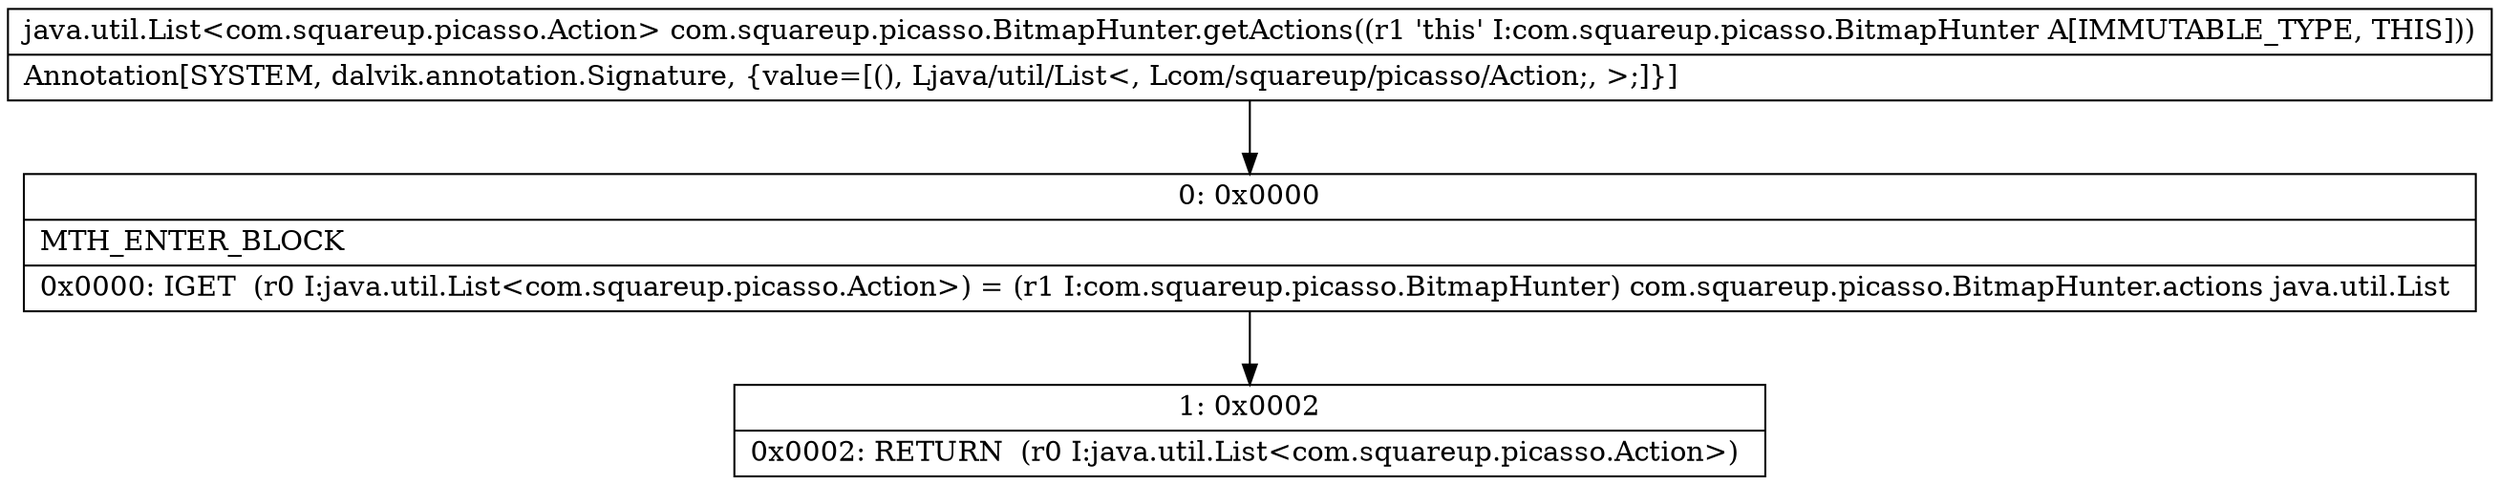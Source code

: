 digraph "CFG forcom.squareup.picasso.BitmapHunter.getActions()Ljava\/util\/List;" {
Node_0 [shape=record,label="{0\:\ 0x0000|MTH_ENTER_BLOCK\l|0x0000: IGET  (r0 I:java.util.List\<com.squareup.picasso.Action\>) = (r1 I:com.squareup.picasso.BitmapHunter) com.squareup.picasso.BitmapHunter.actions java.util.List \l}"];
Node_1 [shape=record,label="{1\:\ 0x0002|0x0002: RETURN  (r0 I:java.util.List\<com.squareup.picasso.Action\>) \l}"];
MethodNode[shape=record,label="{java.util.List\<com.squareup.picasso.Action\> com.squareup.picasso.BitmapHunter.getActions((r1 'this' I:com.squareup.picasso.BitmapHunter A[IMMUTABLE_TYPE, THIS]))  | Annotation[SYSTEM, dalvik.annotation.Signature, \{value=[(), Ljava\/util\/List\<, Lcom\/squareup\/picasso\/Action;, \>;]\}]\l}"];
MethodNode -> Node_0;
Node_0 -> Node_1;
}

